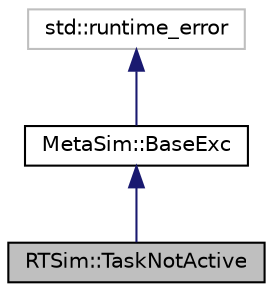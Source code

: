 digraph "RTSim::TaskNotActive"
{
  edge [fontname="Helvetica",fontsize="10",labelfontname="Helvetica",labelfontsize="10"];
  node [fontname="Helvetica",fontsize="10",shape=record];
  Node3 [label="RTSim::TaskNotActive",height=0.2,width=0.4,color="black", fillcolor="grey75", style="filled", fontcolor="black"];
  Node4 -> Node3 [dir="back",color="midnightblue",fontsize="10",style="solid",fontname="Helvetica"];
  Node4 [label="MetaSim::BaseExc",height=0.2,width=0.4,color="black", fillcolor="white", style="filled",URL="$classMetaSim_1_1BaseExc.html"];
  Node5 -> Node4 [dir="back",color="midnightblue",fontsize="10",style="solid",fontname="Helvetica"];
  Node5 [label="std::runtime_error",height=0.2,width=0.4,color="grey75", fillcolor="white", style="filled"];
}
